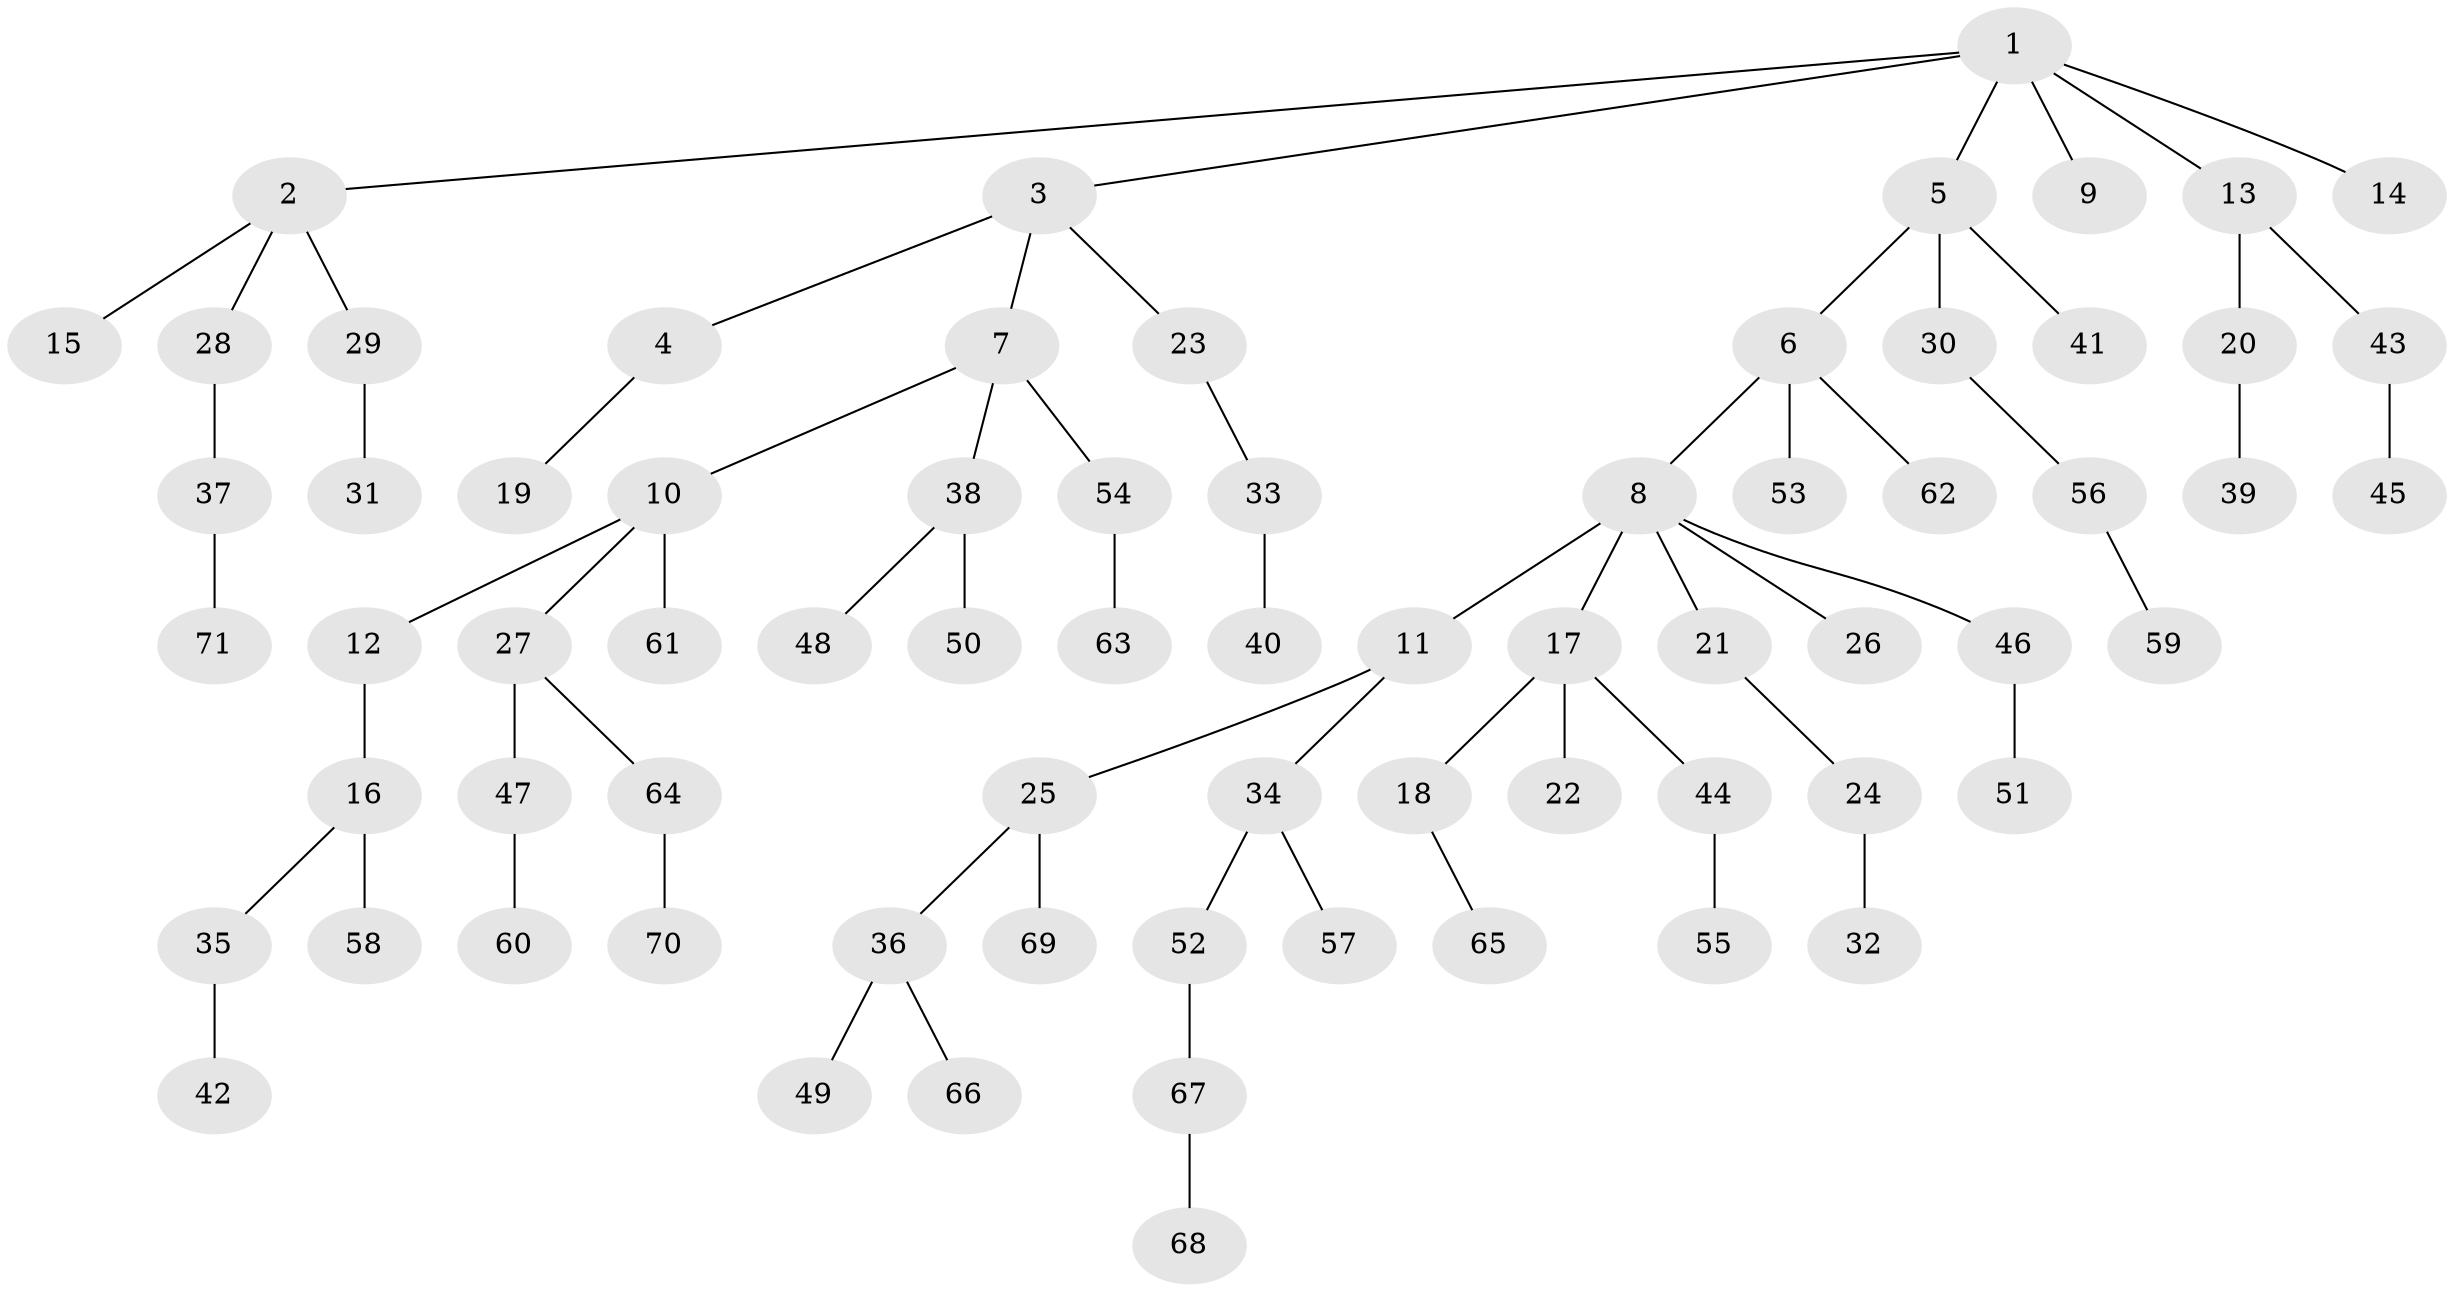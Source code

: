 // Generated by graph-tools (version 1.1) at 2025/36/03/09/25 02:36:59]
// undirected, 71 vertices, 70 edges
graph export_dot {
graph [start="1"]
  node [color=gray90,style=filled];
  1;
  2;
  3;
  4;
  5;
  6;
  7;
  8;
  9;
  10;
  11;
  12;
  13;
  14;
  15;
  16;
  17;
  18;
  19;
  20;
  21;
  22;
  23;
  24;
  25;
  26;
  27;
  28;
  29;
  30;
  31;
  32;
  33;
  34;
  35;
  36;
  37;
  38;
  39;
  40;
  41;
  42;
  43;
  44;
  45;
  46;
  47;
  48;
  49;
  50;
  51;
  52;
  53;
  54;
  55;
  56;
  57;
  58;
  59;
  60;
  61;
  62;
  63;
  64;
  65;
  66;
  67;
  68;
  69;
  70;
  71;
  1 -- 2;
  1 -- 3;
  1 -- 5;
  1 -- 9;
  1 -- 13;
  1 -- 14;
  2 -- 15;
  2 -- 28;
  2 -- 29;
  3 -- 4;
  3 -- 7;
  3 -- 23;
  4 -- 19;
  5 -- 6;
  5 -- 30;
  5 -- 41;
  6 -- 8;
  6 -- 53;
  6 -- 62;
  7 -- 10;
  7 -- 38;
  7 -- 54;
  8 -- 11;
  8 -- 17;
  8 -- 21;
  8 -- 26;
  8 -- 46;
  10 -- 12;
  10 -- 27;
  10 -- 61;
  11 -- 25;
  11 -- 34;
  12 -- 16;
  13 -- 20;
  13 -- 43;
  16 -- 35;
  16 -- 58;
  17 -- 18;
  17 -- 22;
  17 -- 44;
  18 -- 65;
  20 -- 39;
  21 -- 24;
  23 -- 33;
  24 -- 32;
  25 -- 36;
  25 -- 69;
  27 -- 47;
  27 -- 64;
  28 -- 37;
  29 -- 31;
  30 -- 56;
  33 -- 40;
  34 -- 52;
  34 -- 57;
  35 -- 42;
  36 -- 49;
  36 -- 66;
  37 -- 71;
  38 -- 48;
  38 -- 50;
  43 -- 45;
  44 -- 55;
  46 -- 51;
  47 -- 60;
  52 -- 67;
  54 -- 63;
  56 -- 59;
  64 -- 70;
  67 -- 68;
}
